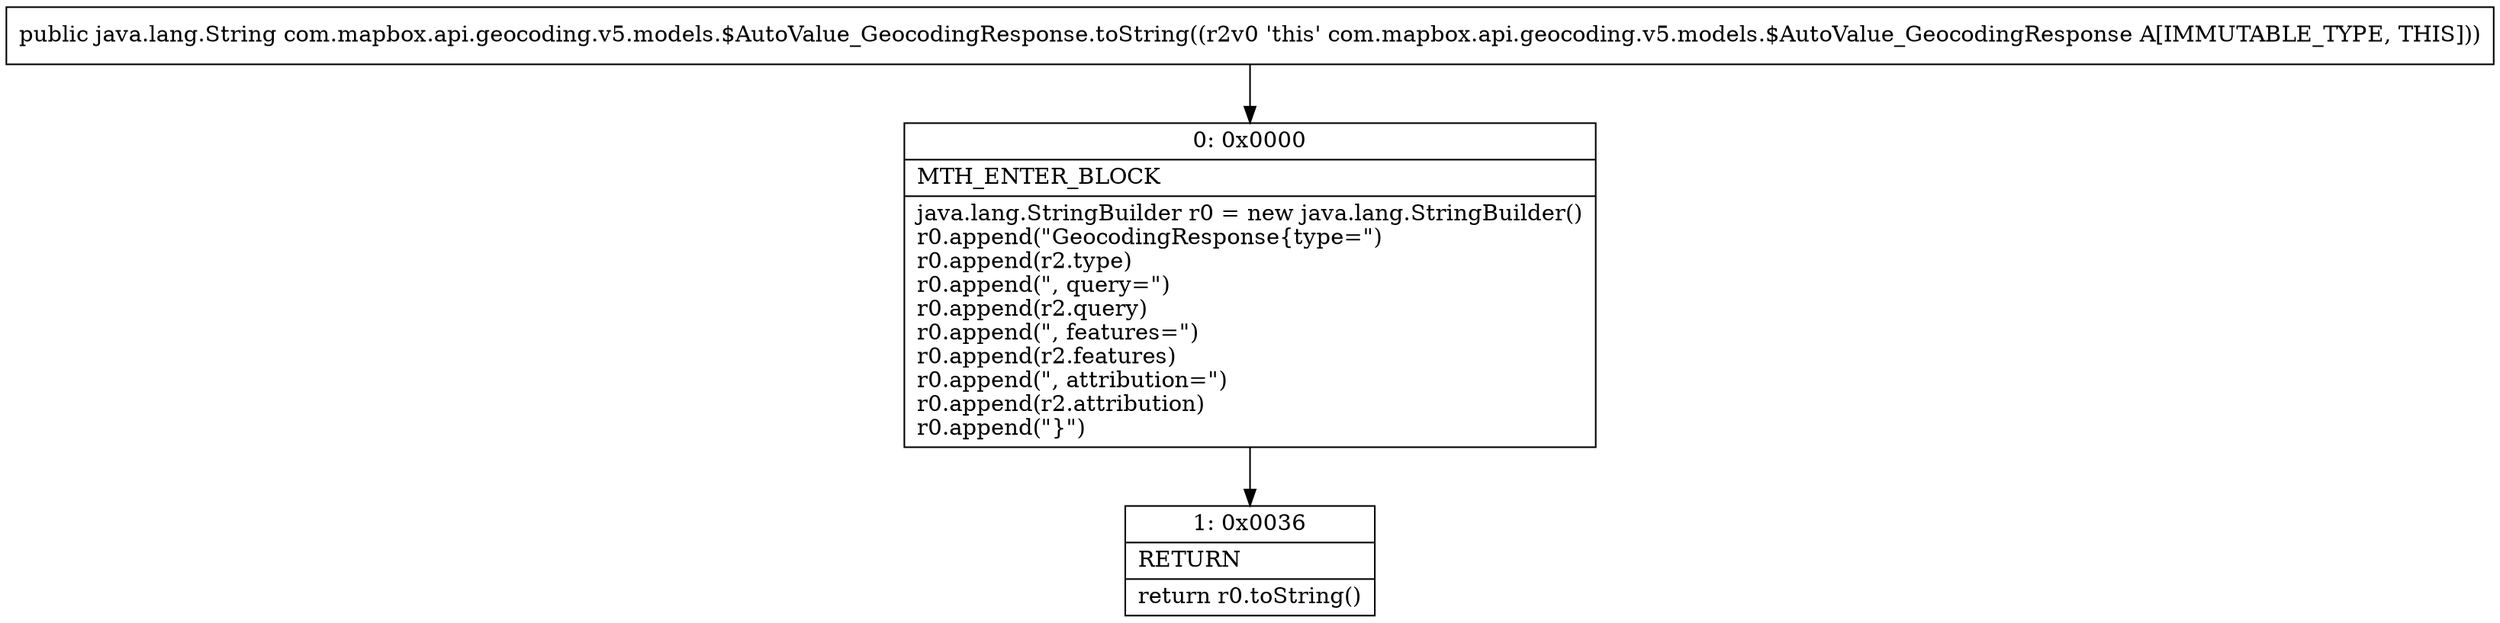 digraph "CFG forcom.mapbox.api.geocoding.v5.models.$AutoValue_GeocodingResponse.toString()Ljava\/lang\/String;" {
Node_0 [shape=record,label="{0\:\ 0x0000|MTH_ENTER_BLOCK\l|java.lang.StringBuilder r0 = new java.lang.StringBuilder()\lr0.append(\"GeocodingResponse\{type=\")\lr0.append(r2.type)\lr0.append(\", query=\")\lr0.append(r2.query)\lr0.append(\", features=\")\lr0.append(r2.features)\lr0.append(\", attribution=\")\lr0.append(r2.attribution)\lr0.append(\"\}\")\l}"];
Node_1 [shape=record,label="{1\:\ 0x0036|RETURN\l|return r0.toString()\l}"];
MethodNode[shape=record,label="{public java.lang.String com.mapbox.api.geocoding.v5.models.$AutoValue_GeocodingResponse.toString((r2v0 'this' com.mapbox.api.geocoding.v5.models.$AutoValue_GeocodingResponse A[IMMUTABLE_TYPE, THIS])) }"];
MethodNode -> Node_0;
Node_0 -> Node_1;
}

